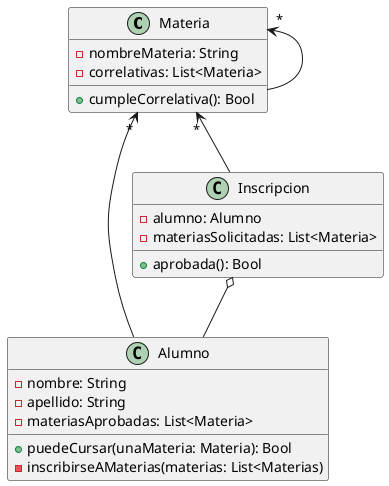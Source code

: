 @startuml
'https://plantuml.com/class-diagram

class Materia
class Alumno
class Inscripcion

Materia "*" <--  Alumno
Materia "*" <-- Materia
Materia "*" <-- Inscripcion
Inscripcion o-- Alumno


class Materia {
-nombreMateria: String
-correlativas: List<Materia>

+cumpleCorrelativa(): Bool
}

class Alumno {
-nombre: String
-apellido: String
-materiasAprobadas: List<Materia>

+puedeCursar(unaMateria: Materia): Bool
-inscribirseAMaterias(materias: List<Materias)
}

class Inscripcion {
-alumno: Alumno
-materiasSolicitadas: List<Materia>

+aprobada(): Bool

}

@enduml